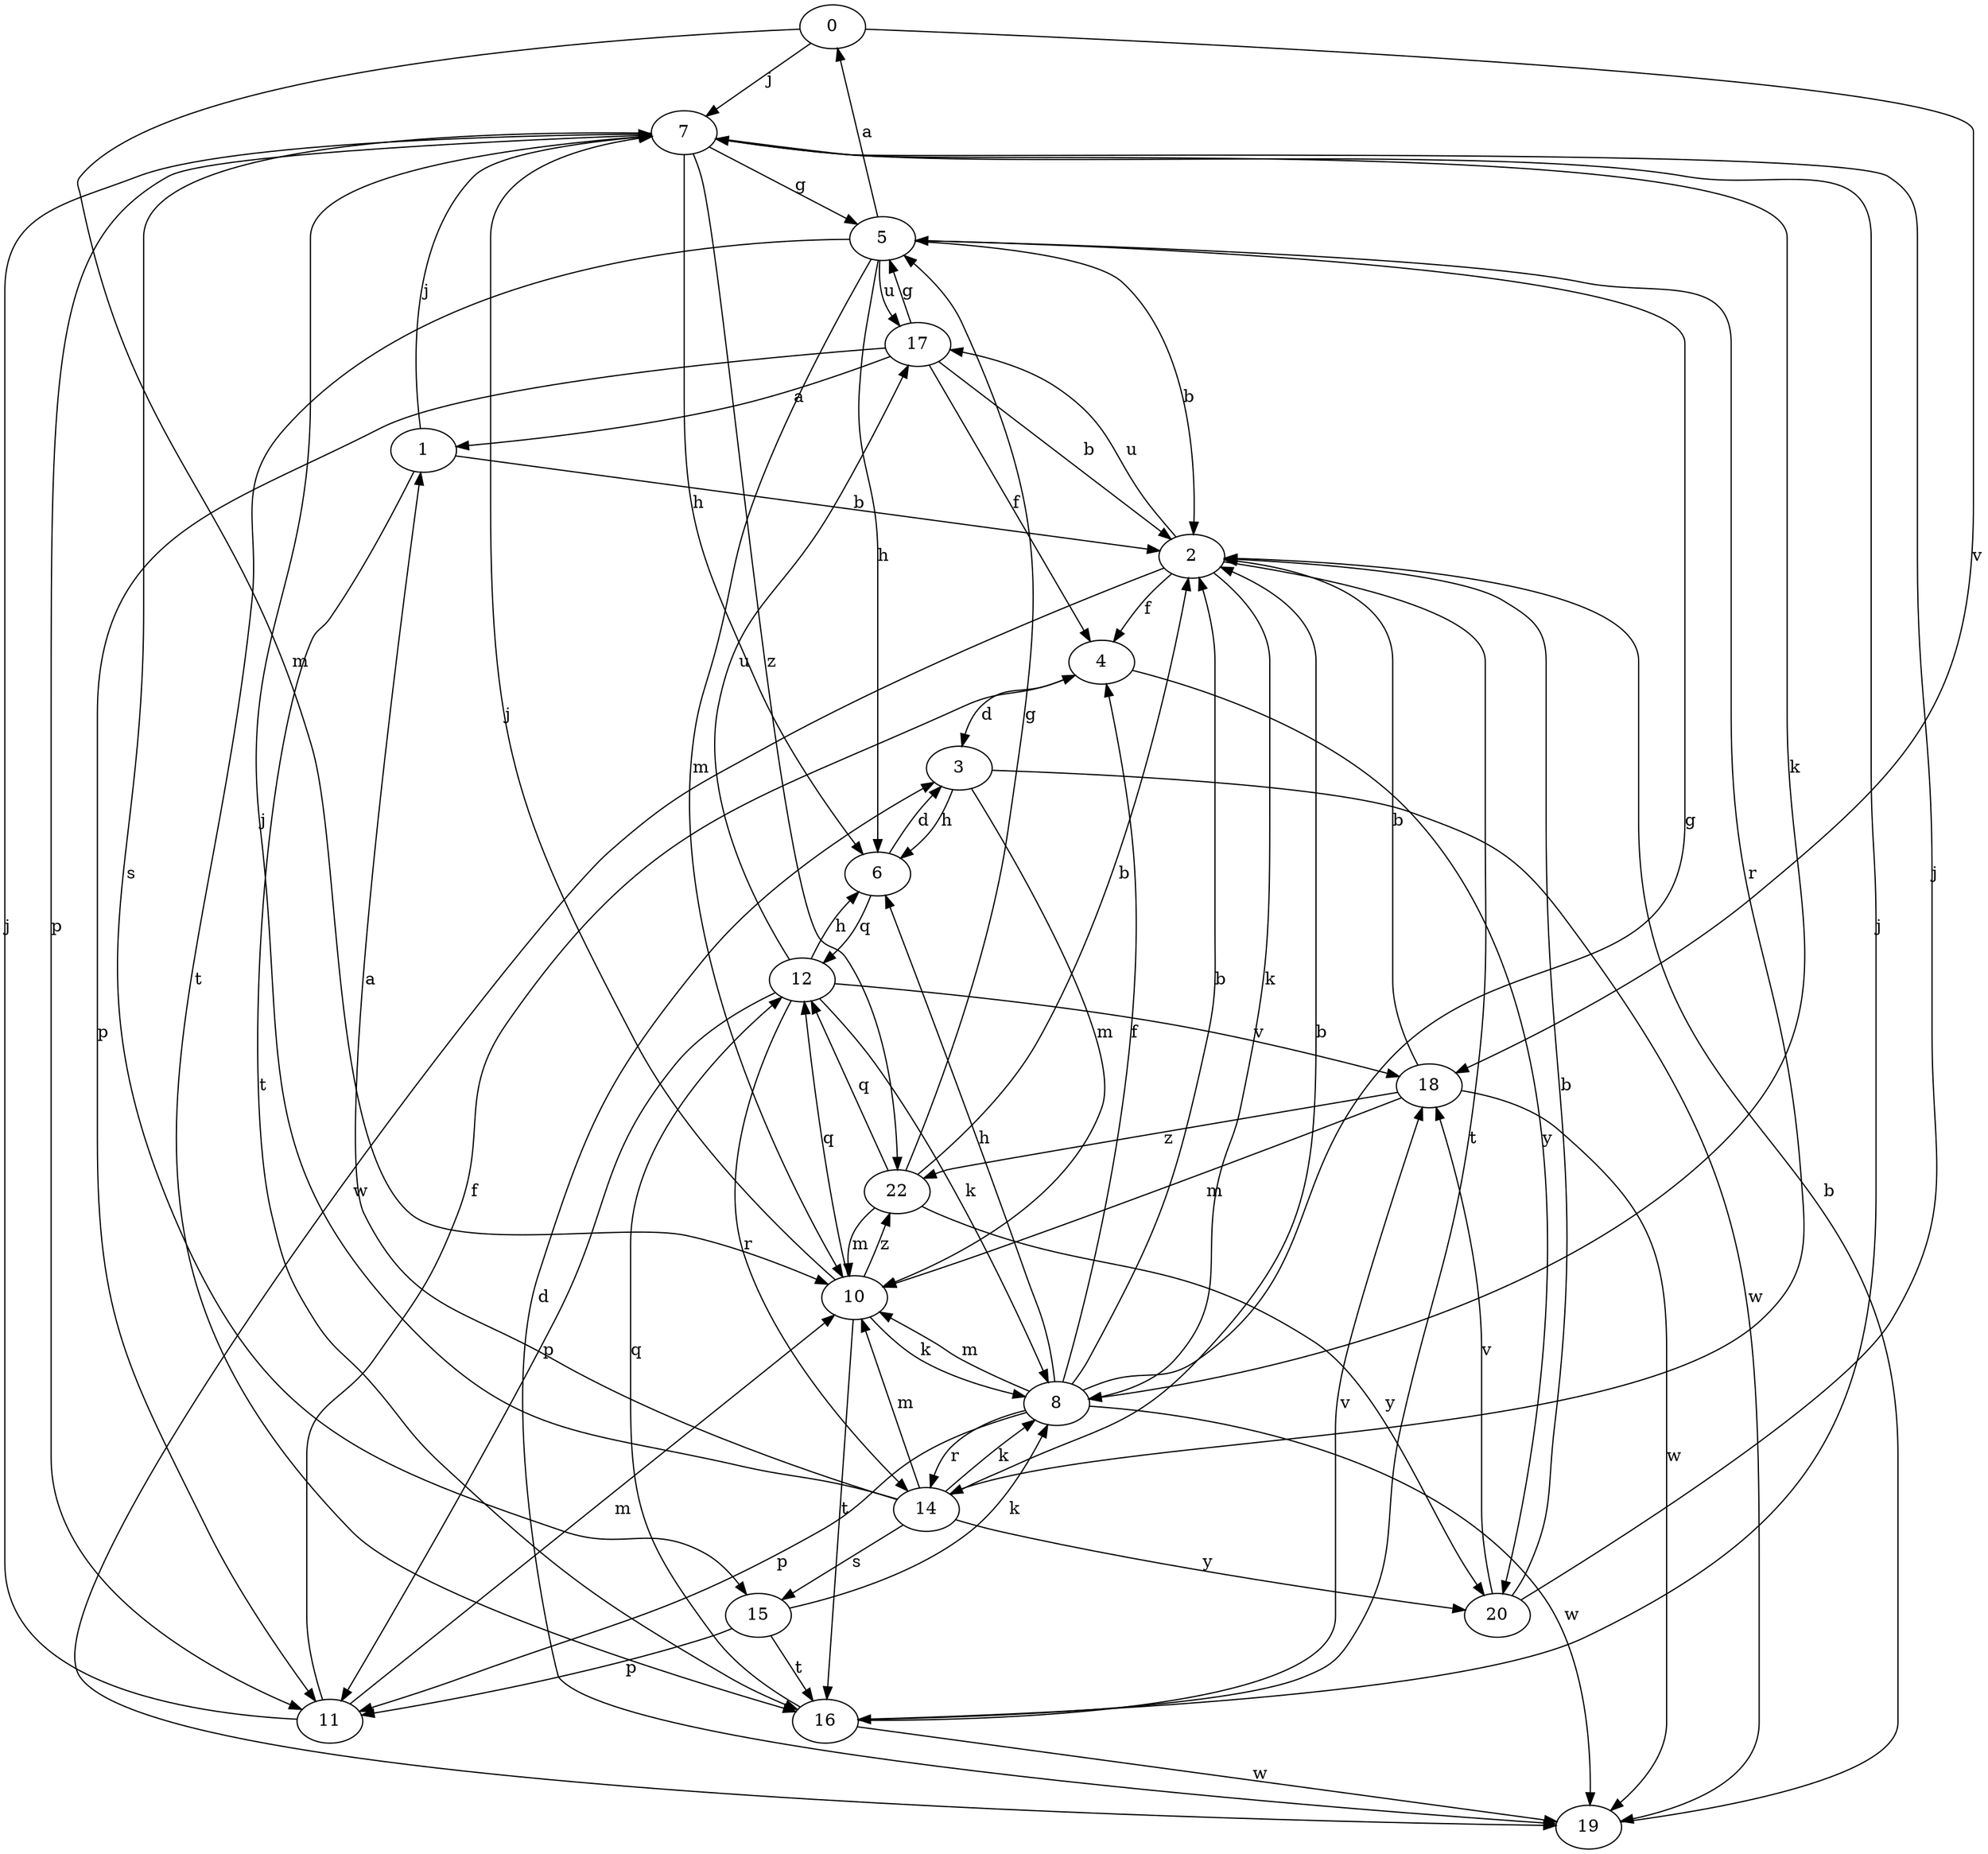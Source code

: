 strict digraph  {
0;
1;
2;
3;
4;
5;
6;
7;
8;
10;
11;
12;
14;
15;
16;
17;
18;
19;
20;
22;
0 -> 7  [label=j];
0 -> 10  [label=m];
0 -> 18  [label=v];
1 -> 2  [label=b];
1 -> 7  [label=j];
1 -> 16  [label=t];
2 -> 4  [label=f];
2 -> 8  [label=k];
2 -> 16  [label=t];
2 -> 17  [label=u];
2 -> 19  [label=w];
3 -> 6  [label=h];
3 -> 10  [label=m];
3 -> 19  [label=w];
4 -> 3  [label=d];
4 -> 20  [label=y];
5 -> 0  [label=a];
5 -> 2  [label=b];
5 -> 6  [label=h];
5 -> 10  [label=m];
5 -> 14  [label=r];
5 -> 16  [label=t];
5 -> 17  [label=u];
6 -> 3  [label=d];
6 -> 12  [label=q];
7 -> 5  [label=g];
7 -> 6  [label=h];
7 -> 8  [label=k];
7 -> 11  [label=p];
7 -> 15  [label=s];
7 -> 22  [label=z];
8 -> 2  [label=b];
8 -> 4  [label=f];
8 -> 5  [label=g];
8 -> 6  [label=h];
8 -> 10  [label=m];
8 -> 11  [label=p];
8 -> 14  [label=r];
8 -> 19  [label=w];
10 -> 7  [label=j];
10 -> 8  [label=k];
10 -> 12  [label=q];
10 -> 16  [label=t];
10 -> 22  [label=z];
11 -> 4  [label=f];
11 -> 7  [label=j];
11 -> 10  [label=m];
12 -> 6  [label=h];
12 -> 8  [label=k];
12 -> 11  [label=p];
12 -> 14  [label=r];
12 -> 17  [label=u];
12 -> 18  [label=v];
14 -> 1  [label=a];
14 -> 2  [label=b];
14 -> 7  [label=j];
14 -> 8  [label=k];
14 -> 10  [label=m];
14 -> 15  [label=s];
14 -> 20  [label=y];
15 -> 8  [label=k];
15 -> 11  [label=p];
15 -> 16  [label=t];
16 -> 7  [label=j];
16 -> 12  [label=q];
16 -> 18  [label=v];
16 -> 19  [label=w];
17 -> 1  [label=a];
17 -> 2  [label=b];
17 -> 4  [label=f];
17 -> 5  [label=g];
17 -> 11  [label=p];
18 -> 2  [label=b];
18 -> 10  [label=m];
18 -> 19  [label=w];
18 -> 22  [label=z];
19 -> 2  [label=b];
19 -> 3  [label=d];
20 -> 2  [label=b];
20 -> 7  [label=j];
20 -> 18  [label=v];
22 -> 2  [label=b];
22 -> 5  [label=g];
22 -> 10  [label=m];
22 -> 12  [label=q];
22 -> 20  [label=y];
}

